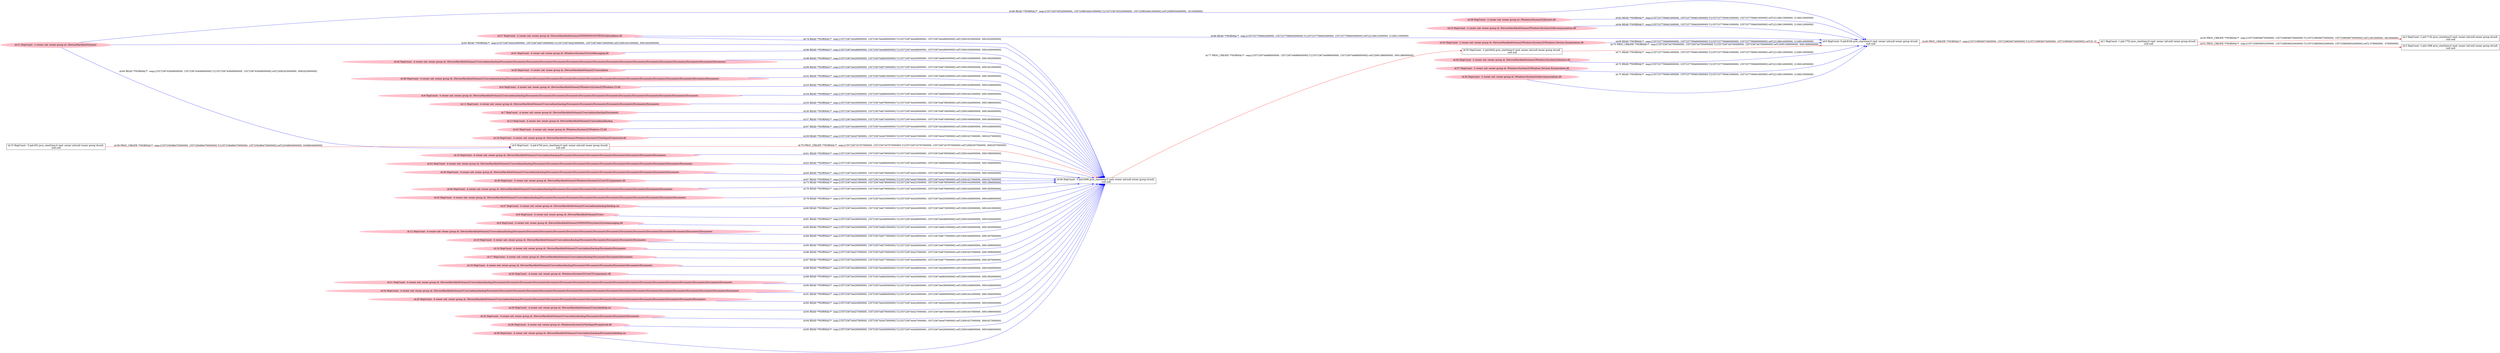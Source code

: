 digraph  {
rankdir=LR
"0"[color=black,label="id:0 HopCount: 0 pid:8164 proc_starttime:0 cmd: owner uid:null owner group id:null,\n null null", shape=box,style=solid];
"1"[color=black,label="id:1 HopCount: 1 pid:1752 proc_starttime:0 cmd: owner uid:null owner group id:null,\n null null", shape=box,style=solid];
"0" -> "1" [id=49,__obj="PROC_CREATE"color=red,label="id:49 PROC_CREATE **NORMAL**  seqs:[1557239836074000000, 1557239836074000000] T:[1557239836074000000, 1557239836074000000] relT:[0, 0]",style=solid];
"2"[color=black,label="id:2 HopCount: 2 pid:7132 proc_starttime:0 cmd: owner uid:null owner group id:null,\n null null", shape=box,style=solid];
"1" -> "2" [id=50,__obj="PROC_CREATE"color=red,label="id:50 PROC_CREATE **NORMAL**  seqs:[1557239836675000000, 1557239836675000000] T:[1557239836675000000, 1557239836675000000] relT:[-601000000, -601000000]",style=solid];
"3"[color=black,label="id:3 HopCount: 2 pid:1496 proc_starttime:0 cmd: owner uid:null owner group id:null,\n null null", shape=box,style=solid];
"1" -> "3" [id=51,__obj="PROC_CREATE"color=red,label="id:51 PROC_CREATE **NORMAL**  seqs:[1557239836652000000, 1557239836652000000] T:[1557239836652000000, 1557239836652000000] relT:[-578000000, -578000000]",style=solid];
"48"[color=pink,label="id:48 HopCount: -4 owner uid: owner group id: /Device/HarddiskVolume2/Users/admin/backup/Documents/Documents/Documents/Documents/Documents/Documents/Documents/Documents/Documents/Documents/Documents/Documents/Documents/Documents/Documents/Documents ", shape=oval,style=filled];
"46"[color=black,label="id:46 HopCount: -3 pid:5096 proc_starttime:0 cmd: owner uid:null owner group id:null,\n null null", shape=box,style=solid];
"48" -> "46" [id=52,__obj="READ"color=blue,label="id:52 READ **NORMAL**  seqs:[1557236744434000000, 1557236744681000000] T:[1557236744434000000, 1557236744681000000] relT:[3091640000000, 3091393000000]",style=solid];
"4"[color=pink,label="id:4 HopCount: -4 owner uid: owner group id: /Device/HarddiskVolume2/Windows/System32/Windows.UI.dll ", shape=oval,style=filled];
"4" -> "46" [id=53,__obj="READ"color=blue,label="id:53 READ **NORMAL**  seqs:[1557236744445000000, 1557236744446000000] T:[1557236744445000000, 1557236744446000000] relT:[3091629000000, 3091628000000]",style=solid];
"8"[color=pink,label="id:8 HopCount: -4 owner uid: owner group id: /Device/HarddiskVolume2/Users/admin/backup/Documents/Documents/Documents/Documents/Documents/Documents/Documents/Documents/Documents/Documents/Documents/Documents/Documents ", shape=oval,style=filled];
"8" -> "46" [id=54,__obj="READ"color=blue,label="id:54 READ **NORMAL**  seqs:[1557236744433000000, 1557236744680000000] T:[1557236744433000000, 1557236744680000000] relT:[3091641000000, 3091394000000]",style=solid];
"11"[color=pink,label="id:11 HopCount: -4 owner uid: owner group id: /Device/HarddiskVolume2/Users/admin/backup/Documents/Documents/Documents/Documents/Documents/Documents/Documents ", shape=oval,style=filled];
"11" -> "46" [id=55,__obj="READ"color=blue,label="id:55 READ **NORMAL**  seqs:[1557236744430000000, 1557236744678000000] T:[1557236744430000000, 1557236744678000000] relT:[3091644000000, 3091396000000]",style=solid];
"7"[color=pink,label="id:7 HopCount: -4 owner uid: owner group id: /Device/HarddiskVolume2/Users/admin/backup/Documents ", shape=oval,style=filled];
"7" -> "46" [id=56,__obj="READ"color=blue,label="id:56 READ **NORMAL**  seqs:[1557236744426000000, 1557236744674000000] T:[1557236744426000000, 1557236744674000000] relT:[3091648000000, 3091400000000]",style=solid];
"13"[color=pink,label="id:13 HopCount: -4 owner uid: owner group id: /Device/HarddiskVolume2/Users/admin/backup ", shape=oval,style=filled];
"13" -> "46" [id=57,__obj="READ"color=blue,label="id:57 READ **NORMAL**  seqs:[1557236744425000000, 1557236744674000000] T:[1557236744425000000, 1557236744674000000] relT:[3091649000000, 3091400000000]",style=solid];
"15"[color=black,label="id:15 HopCount: -5 pid:452 proc_starttime:0 cmd: owner uid:null owner group id:null,\n null null", shape=box,style=solid];
"5"[color=black,label="id:5 HopCount: -4 pid:4704 proc_starttime:0 cmd: owner uid:null owner group id:null,\n null null", shape=box,style=solid];
"15" -> "5" [id=58,__obj="PROC_CREATE"color=red,label="id:58 PROC_CREATE **NORMAL**  seqs:[1557236486470000000, 1557236486470000000] T:[1557236486470000000, 1557236486470000000] relT:[3349604000000, 3349604000000]",style=solid];
"16"[color=pink,label="id:16 HopCount: -4 owner uid: owner group id: /Device/HarddiskVolume2/Windows/System32/TextInputFramework.dll ", shape=oval,style=filled];
"16" -> "46" [id=59,__obj="READ"color=blue,label="id:59 READ **NORMAL**  seqs:[1557236744447000000, 1557236744447000000] T:[1557236744447000000, 1557236744447000000] relT:[3091627000000, 3091627000000]",style=solid];
"31"[color=pink,label="id:31 HopCount: -2 owner uid: owner group id: /Device/HarddiskVolume2 ", shape=oval,style=filled];
"31" -> "5" [id=60,__obj="READ"color=blue,label="id:60 READ **NORMAL**  seqs:[1557236743649000000, 1557236743649000000] T:[1557236743649000000, 1557236743649000000] relT:[3092425000000, 3092425000000]",style=solid];
"19"[color=pink,label="id:19 HopCount: -4 owner uid: owner group id: /Device/HarddiskVolume2/Users/admin/backup/Documents/Documents/Documents/Documents/Documents/Documents/Documents/Documents ", shape=oval,style=filled];
"19" -> "46" [id=61,__obj="READ"color=blue,label="id:61 READ **NORMAL**  seqs:[1557236744430000000, 1557236744678000000] T:[1557236744430000000, 1557236744678000000] relT:[3091644000000, 3091396000000]",style=solid];
"38"[color=pink,label="id:38 HopCount: -2 owner uid: owner group id: /Windows/System32/biwinrt.dll ", shape=oval,style=filled];
"38" -> "0" [id=62,__obj="READ"color=blue,label="id:62 READ **NORMAL**  seqs:[1557237709461000000, 1557237709461000000] T:[1557237709461000000, 1557237709461000000] relT:[2126613000000, 2126613000000]",style=solid];
"22"[color=pink,label="id:22 HopCount: -4 owner uid: owner group id: /Device/HarddiskVolume2/Users/admin/backup/Documents/Documents/Documents/Documents/Documents/Documents/Documents/Documents/Documents/Documents/Documents/Documents ", shape=oval,style=filled];
"22" -> "46" [id=63,__obj="READ"color=blue,label="id:63 READ **NORMAL**  seqs:[1557236744432000000, 1557236744680000000] T:[1557236744432000000, 1557236744680000000] relT:[3091642000000, 3091394000000]",style=solid];
"23"[color=pink,label="id:23 HopCount: -2 owner uid: owner group id: /Device/HarddiskVolume2/Windows/System32/deviceassociation.dll ", shape=oval,style=filled];
"23" -> "0" [id=64,__obj="READ"color=blue,label="id:64 READ **NORMAL**  seqs:[1557237709461000000, 1557237709462000000] T:[1557237709461000000, 1557237709462000000] relT:[2126613000000, 2126612000000]",style=solid];
"26"[color=pink,label="id:26 HopCount: -4 owner uid: owner group id: /Device/HarddiskVolume2/Users/admin/backup/Documents/Documents/Documents/Documents/Documents/Documents/Documents/Documents/Documents/Documents ", shape=oval,style=filled];
"26" -> "46" [id=65,__obj="READ"color=blue,label="id:65 READ **NORMAL**  seqs:[1557236744431000000, 1557236744679000000] T:[1557236744431000000, 1557236744679000000] relT:[3091643000000, 3091395000000]",style=solid];
"27"[color=pink,label="id:27 HopCount: -2 owner uid: owner group id: /Device/HarddiskVolume2/WINDOWS/SYSTEM32/kernelbase.dll ", shape=oval,style=filled];
"27" -> "0" [id=66,__obj="READ"color=blue,label="id:66 READ **NORMAL**  seqs:[1557237709462000000, 1557237709463000000] T:[1557237709462000000, 1557237709463000000] relT:[2126612000000, 2126611000000]",style=solid];
"30"[color=pink,label="id:30 HopCount: -4 owner uid: owner group id: /Device/HarddiskVolume2/Windows/System32/CoreUIComponents.dll ", shape=oval,style=filled];
"30" -> "46" [id=67,__obj="READ"color=blue,label="id:67 READ **NORMAL**  seqs:[1557236744447000000, 1557236744447000000] T:[1557236744447000000, 1557236744447000000] relT:[3091627000000, 3091627000000]",style=solid];
"31" -> "0" [id=68,__obj="READ"color=blue,label="id:68 READ **NORMAL**  seqs:[1557236745520000000, 1557239834461000000] T:[1557236745520000000, 1557239834461000000] relT:[3090554000000, 1613000000]",style=solid];
"33"[color=pink,label="id:33 HopCount: -2 owner uid: owner group id: /Device/HarddiskVolume2/Windows/System32/Windows.Devices.Enumeration.dll ", shape=oval,style=filled];
"33" -> "0" [id=69,__obj="READ"color=blue,label="id:69 READ **NORMAL**  seqs:[1557237709460000000, 1557237709460000000] T:[1557237709460000000, 1557237709460000000] relT:[2126614000000, 2126614000000]",style=solid];
"35"[color=black,label="id:35 HopCount: -2 pid:6404 proc_starttime:0 cmd: owner uid:null owner group id:null,\n null null", shape=box,style=solid];
"35" -> "0" [id=70,__obj="PROC_CREATE"color=red,label="id:70 PROC_CREATE **NORMAL**  seqs:[1557236744705000000, 1557236744705000000] T:[1557236744705000000, 1557236744705000000] relT:[3091369000000, 3091369000000]",style=solid];
"36"[color=pink,label="id:36 HopCount: -2 owner uid: owner group id: /Device/HarddiskVolume2/Windows/System32/biwinrt.dll ", shape=oval,style=filled];
"36" -> "0" [id=71,__obj="READ"color=blue,label="id:71 READ **NORMAL**  seqs:[1557237709461000000, 1557237709461000000] T:[1557237709461000000, 1557237709461000000] relT:[2126613000000, 2126613000000]",style=solid];
"37"[color=pink,label="id:37 HopCount: -2 owner uid: owner group id: /Windows/System32/Windows.Devices.Enumeration.dll ", shape=oval,style=filled];
"37" -> "0" [id=72,__obj="READ"color=blue,label="id:72 READ **NORMAL**  seqs:[1557237709460000000, 1557237709460000000] T:[1557237709460000000, 1557237709460000000] relT:[2126614000000, 2126614000000]",style=solid];
"40"[color=pink,label="id:40 HopCount: -4 owner uid: owner group id: /Device/HarddiskVolume2/Users/admin/backup/Documents/Documents/Documents/Documents/Documents/Documents/Documents/Documents/Documents ", shape=oval,style=filled];
"40" -> "46" [id=73,__obj="READ"color=blue,label="id:73 READ **NORMAL**  seqs:[1557236744431000000, 1557236744678000000] T:[1557236744431000000, 1557236744678000000] relT:[3091643000000, 3091396000000]",style=solid];
"27" -> "46" [id=74,__obj="READ"color=blue,label="id:74 READ **NORMAL**  seqs:[1557236744449000000, 1557236744449000000] T:[1557236744449000000, 1557236744449000000] relT:[3091625000000, 3091625000000]",style=solid];
"34"[color=pink,label="id:34 HopCount: -2 owner uid: owner group id: /Windows/System32/deviceassociation.dll ", shape=oval,style=filled];
"34" -> "0" [id=75,__obj="READ"color=blue,label="id:75 READ **NORMAL**  seqs:[1557237709461000000, 1557237709461000000] T:[1557237709461000000, 1557237709461000000] relT:[2126613000000, 2126613000000]",style=solid];
"43"[color=pink,label="id:43 HopCount: -4 owner uid: owner group id: /Device/HarddiskVolume2/Users/admin/backup/Documents/Documents/Documents/Documents/Documents/Documents/Documents/Documents/Documents/Documents/Documents ", shape=oval,style=filled];
"43" -> "46" [id=76,__obj="READ"color=blue,label="id:76 READ **NORMAL**  seqs:[1557236744432000000, 1557236744679000000] T:[1557236744432000000, 1557236744679000000] relT:[3091642000000, 3091395000000]",style=solid];
"46" -> "35" [id=77,__obj="PROC_CREATE"color=red,label="id:77 PROC_CREATE **NORMAL**  seqs:[1557236744688000000, 1557236744688000000] T:[1557236744688000000, 1557236744688000000] relT:[3091386000000, 3091386000000]",style=solid];
"47"[color=pink,label="id:47 HopCount: -4 owner uid: owner group id: /Device/HarddiskVolume2/Users/admin/backup/desktop.ini ", shape=oval,style=filled];
"47" -> "46" [id=78,__obj="READ"color=blue,label="id:78 READ **NORMAL**  seqs:[1557236744425000000, 1557236744425000000] T:[1557236744425000000, 1557236744425000000] relT:[3091649000000, 3091649000000]",style=solid];
"5" -> "46" [id=79,__obj="PROC_CREATE"color=red,label="id:79 PROC_CREATE **NORMAL**  seqs:[1557236743767000000, 1557236743767000000] T:[1557236743767000000, 1557236743767000000] relT:[3092307000000, 3092307000000]",style=solid];
"6"[color=pink,label="id:6 HopCount: -4 owner uid: owner group id: /Device/HarddiskVolume2/Users ", shape=oval,style=filled];
"6" -> "46" [id=80,__obj="READ"color=blue,label="id:80 READ **NORMAL**  seqs:[1557236744424000000, 1557236744673000000] T:[1557236744424000000, 1557236744673000000] relT:[3091650000000, 3091401000000]",style=solid];
"9"[color=pink,label="id:9 HopCount: -4 owner uid: owner group id: /Device/HarddiskVolume2/WINDOWS/system32/coremessaging.dll ", shape=oval,style=filled];
"9" -> "46" [id=81,__obj="READ"color=blue,label="id:81 READ **NORMAL**  seqs:[1557236744448000000, 1557236744448000000] T:[1557236744448000000, 1557236744448000000] relT:[3091626000000, 3091626000000]",style=solid];
"12"[color=pink,label="id:12 HopCount: -4 owner uid: owner group id: /Device/HarddiskVolume2/Users/admin/backup/Documents/Documents/Documents/Documents/Documents/Documents/Documents/Documents/Documents/Documents/Documents/Documents/Documents/Documents/Documents ", shape=oval,style=filled];
"12" -> "46" [id=82,__obj="READ"color=blue,label="id:82 READ **NORMAL**  seqs:[1557236744434000000, 1557236744681000000] T:[1557236744434000000, 1557236744681000000] relT:[3091640000000, 3091393000000]",style=solid];
"31" -> "46" [id=83,__obj="READ"color=blue,label="id:83 READ **NORMAL**  seqs:[1557236744423000000, 1557236744672000000] T:[1557236744423000000, 1557236744672000000] relT:[3091651000000, 3091402000000]",style=solid];
"10"[color=pink,label="id:10 HopCount: -4 owner uid: owner group id: /Device/HarddiskVolume2/Users/admin/backup/Documents/Documents/Documents/Documents/Documents ", shape=oval,style=filled];
"10" -> "46" [id=84,__obj="READ"color=blue,label="id:84 READ **NORMAL**  seqs:[1557236744428000000, 1557236744677000000] T:[1557236744428000000, 1557236744677000000] relT:[3091646000000, 3091397000000]",style=solid];
"14"[color=pink,label="id:14 HopCount: -4 owner uid: owner group id: /Device/HarddiskVolume2/Users/admin/backup/Documents/Documents ", shape=oval,style=filled];
"14" -> "46" [id=85,__obj="READ"color=blue,label="id:85 READ **NORMAL**  seqs:[1557236744426000000, 1557236744675000000] T:[1557236744426000000, 1557236744675000000] relT:[3091648000000, 3091399000000]",style=solid];
"17"[color=pink,label="id:17 HopCount: -4 owner uid: owner group id: /Device/HarddiskVolume2/Users/admin/backup/Documents/Documents/Documents ", shape=oval,style=filled];
"17" -> "46" [id=86,__obj="READ"color=blue,label="id:86 READ **NORMAL**  seqs:[1557236744427000000, 1557236744675000000] T:[1557236744427000000, 1557236744675000000] relT:[3091647000000, 3091399000000]",style=solid];
"18"[color=pink,label="id:18 HopCount: -4 owner uid: owner group id: /Device/HarddiskVolume2/Users/admin/backup/Documents/Documents/Documents/Documents/Documents/Documents ", shape=oval,style=filled];
"18" -> "46" [id=87,__obj="READ"color=blue,label="id:87 READ **NORMAL**  seqs:[1557236744429000000, 1557236744677000000] T:[1557236744429000000, 1557236744677000000] relT:[3091645000000, 3091397000000]",style=solid];
"20"[color=pink,label="id:20 HopCount: -4 owner uid: owner group id: /Windows/System32/CoreUIComponents.dll ", shape=oval,style=filled];
"20" -> "46" [id=88,__obj="READ"color=blue,label="id:88 READ **NORMAL**  seqs:[1557236744448000000, 1557236744448000000] T:[1557236744448000000, 1557236744448000000] relT:[3091626000000, 3091626000000]",style=solid];
"21"[color=pink,label="id:21 HopCount: -4 owner uid: owner group id: /Device/HarddiskVolume2/Users/admin/backup/Documents/Documents/Documents/Documents/Documents/Documents/Documents/Documents/Documents/Documents/Documents/Documents/Documents/Documents/Documents/Documents/Documents/Documents ", shape=oval,style=filled];
"21" -> "46" [id=89,__obj="READ"color=blue,label="id:89 READ **NORMAL**  seqs:[1557236744435000000, 1557236744682000000] T:[1557236744435000000, 1557236744682000000] relT:[3091639000000, 3091392000000]",style=solid];
"24"[color=pink,label="id:24 HopCount: -4 owner uid: owner group id: /Device/HarddiskVolume2/Users/admin/backup/Documents/Documents/Documents/Documents/Documents/Documents/Documents/Documents/Documents/Documents/Documents/Documents/Documents/Documents/Documents/Documents/Documents/Documents/Documents ", shape=oval,style=filled];
"24" -> "46" [id=90,__obj="READ"color=blue,label="id:90 READ **NORMAL**  seqs:[1557236744436000000, 1557236744436000000] T:[1557236744436000000, 1557236744436000000] relT:[3091638000000, 3091638000000]",style=solid];
"25"[color=pink,label="id:25 HopCount: -4 owner uid: owner group id: /Device/HarddiskVolume2/Users/admin/backup/Documents/Documents/Documents/Documents/Documents/Documents/Documents/Documents/Documents/Documents/Documents/Documents/Documents/Documents ", shape=oval,style=filled];
"25" -> "46" [id=91,__obj="READ"color=blue,label="id:91 READ **NORMAL**  seqs:[1557236744433000000, 1557236744680000000] T:[1557236744433000000, 1557236744680000000] relT:[3091641000000, 3091394000000]",style=solid];
"29"[color=pink,label="id:29 HopCount: -4 owner uid: owner group id: /Device/HarddiskVolume2/Users/desktop.ini ", shape=oval,style=filled];
"29" -> "46" [id=92,__obj="READ"color=blue,label="id:92 READ **NORMAL**  seqs:[1557236744424000000, 1557236744424000000] T:[1557236744424000000, 1557236744424000000] relT:[3091650000000, 3091650000000]",style=solid];
"32"[color=pink,label="id:32 HopCount: -4 owner uid: owner group id: /Device/HarddiskVolume2/Users/admin/backup/Documents/Documents/Documents/Documents ", shape=oval,style=filled];
"32" -> "46" [id=93,__obj="READ"color=blue,label="id:93 READ **NORMAL**  seqs:[1557236744427000000, 1557236744676000000] T:[1557236744427000000, 1557236744676000000] relT:[3091647000000, 3091398000000]",style=solid];
"28"[color=pink,label="id:28 HopCount: -4 owner uid: owner group id: /Windows/System32/TextInputFramework.dll ", shape=oval,style=filled];
"28" -> "46" [id=94,__obj="READ"color=blue,label="id:94 READ **NORMAL**  seqs:[1557236744447000000, 1557236744447000000] T:[1557236744447000000, 1557236744447000000] relT:[3091627000000, 3091627000000]",style=solid];
"39"[color=pink,label="id:39 HopCount: -4 owner uid: owner group id: /Device/HarddiskVolume2/Users/admin/backup/Documents/desktop.ini ", shape=oval,style=filled];
"39" -> "46" [id=95,__obj="READ"color=blue,label="id:95 READ **NORMAL**  seqs:[1557236744426000000, 1557236744426000000] T:[1557236744426000000, 1557236744426000000] relT:[3091648000000, 3091648000000]",style=solid];
"41"[color=pink,label="id:41 HopCount: -4 owner uid: owner group id: /Windows/System32/CoreMessaging.dll ", shape=oval,style=filled];
"41" -> "46" [id=96,__obj="READ"color=blue,label="id:96 READ **NORMAL**  seqs:[1557236744448000000, 1557236744448000000] T:[1557236744448000000, 1557236744448000000] relT:[3091626000000, 3091626000000]",style=solid];
"42"[color=pink,label="id:42 HopCount: -4 owner uid: owner group id: /Windows/System32/Windows.UI.dll ", shape=oval,style=filled];
"42" -> "46" [id=97,__obj="READ"color=blue,label="id:97 READ **NORMAL**  seqs:[1557236744446000000, 1557236744446000000] T:[1557236744446000000, 1557236744446000000] relT:[3091628000000, 3091628000000]",style=solid];
"44"[color=pink,label="id:44 HopCount: -4 owner uid: owner group id: /Device/HarddiskVolume2/Users/admin/backup/Documents/Documents/Documents/Documents/Documents/Documents/Documents/Documents/Documents/Documents/Documents/Documents/Documents/Documents/Documents/Documents/Documents ", shape=oval,style=filled];
"44" -> "46" [id=98,__obj="READ"color=blue,label="id:98 READ **NORMAL**  seqs:[1557236744435000000, 1557236744682000000] T:[1557236744435000000, 1557236744682000000] relT:[3091639000000, 3091392000000]",style=solid];
"45"[color=pink,label="id:45 HopCount: -4 owner uid: owner group id: /Device/HarddiskVolume2/Users/admin ", shape=oval,style=filled];
"45" -> "46" [id=99,__obj="READ"color=blue,label="id:99 READ **NORMAL**  seqs:[1557236744424000000, 1557236744673000000] T:[1557236744424000000, 1557236744673000000] relT:[3091650000000, 3091401000000]",style=solid];
}